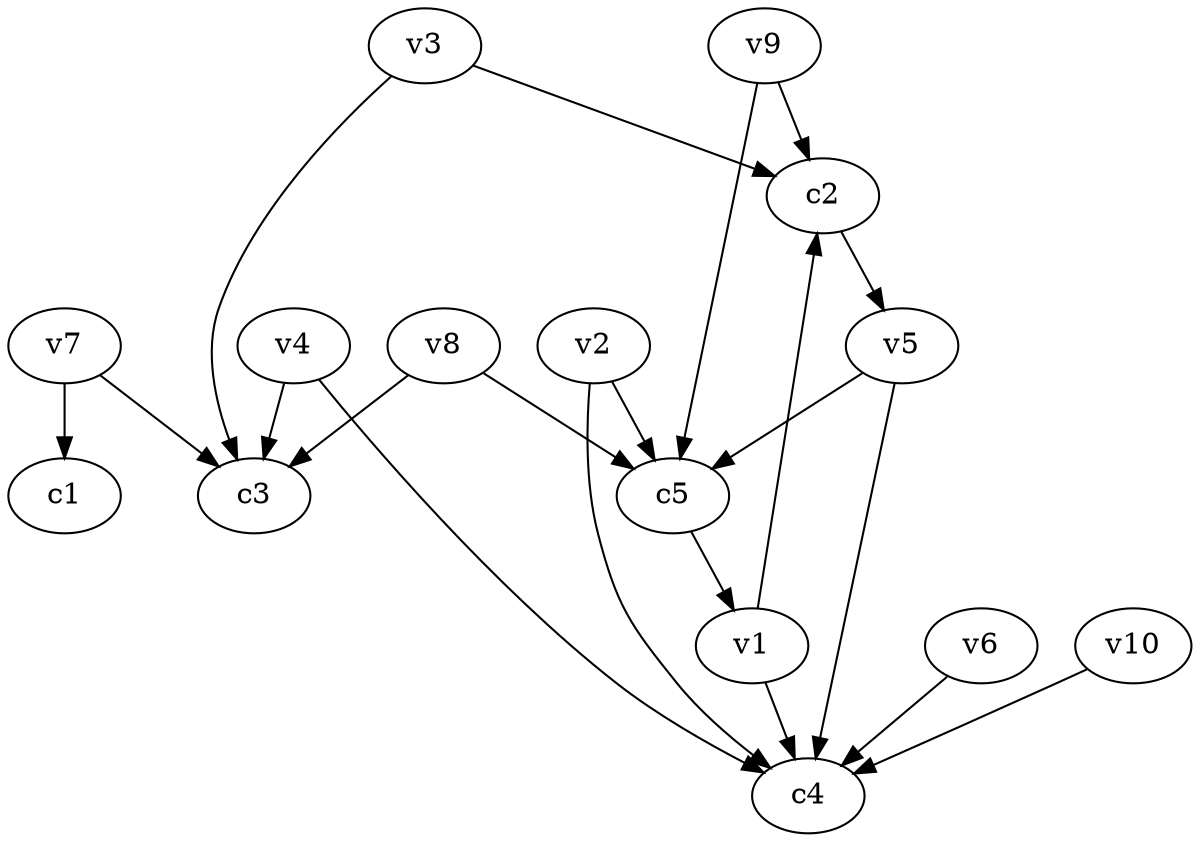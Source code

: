 strict digraph  {
c1;
c2;
c3;
c4;
c5;
v1;
v2;
v3;
v4;
v5;
v6;
v7;
v8;
v9;
v10;
c2 -> v5  [weight=1];
c5 -> v1  [weight=1];
v1 -> c2  [weight=1];
v1 -> c4  [weight=1];
v2 -> c5  [weight=1];
v2 -> c4  [weight=1];
v3 -> c2  [weight=1];
v3 -> c3  [weight=1];
v4 -> c3  [weight=1];
v4 -> c4  [weight=1];
v5 -> c5  [weight=1];
v5 -> c4  [weight=1];
v6 -> c4  [weight=1];
v7 -> c3  [weight=1];
v7 -> c1  [weight=1];
v8 -> c3  [weight=1];
v8 -> c5  [weight=1];
v9 -> c5  [weight=1];
v9 -> c2  [weight=1];
v10 -> c4  [weight=1];
}
